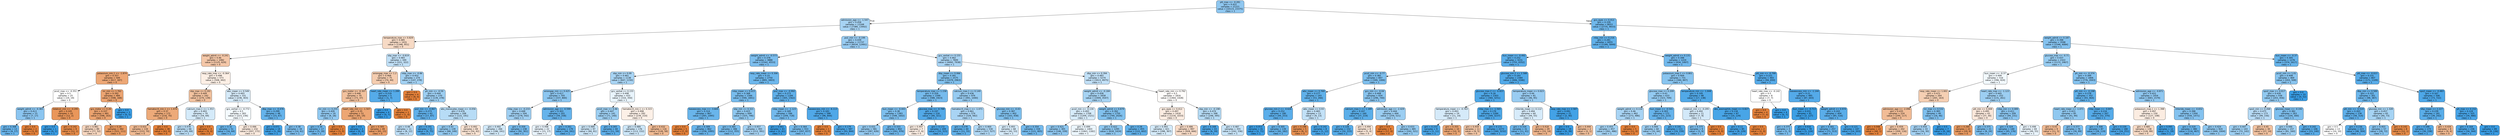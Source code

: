 digraph Tree {
node [shape=box, style="filled, rounded", color="black", fontname="helvetica"] ;
edge [fontname="helvetica"] ;
0 [label="ptt_max <= -0.281\ngini = 0.422\nsamples = 21221\nvalue = [10115, 23375]\nclass = 1", fillcolor="#8fc7f0"] ;
1 [label="admission_age <= -1.547\ngini = 0.458\nsamples = 13168\nvalue = [7380, 13442]\nclass = 1", fillcolor="#a6d3f3"] ;
0 -> 1 [labeldistance=2.5, labelangle=45, headlabel="True"] ;
2 [label="temperature_max <= 0.829\ngini = 0.485\nsamples = 1431\nvalue = [1346, 951]\nclass = 0", fillcolor="#f7dac5"] ;
1 -> 2 ;
3 [label="weight_admit <= -0.241\ngini = 0.46\nsamples = 1082\nvalue = [1125, 629]\nclass = 0", fillcolor="#f4c7a8"] ;
2 -> 3 ;
4 [label="potassium_min.1 <= -1.874\ngini = 0.357\nsamples = 509\nvalue = [617, 187]\nclass = 0", fillcolor="#eda775"] ;
3 -> 4 ;
5 [label="pco2_max <= -0.351\ngini = 0.5\nsamples = 25\nvalue = [19, 19]\nclass = 0", fillcolor="#ffffff"] ;
4 -> 5 ;
6 [label="weight_admit <= -0.383\ngini = 0.413\nsamples = 15\nvalue = [7, 17]\nclass = 1", fillcolor="#8bc5f0"] ;
5 -> 6 ;
7 [label="gini = 0.308\nsamples = 13\nvalue = [4, 17]\nclass = 1", fillcolor="#68b4eb"] ;
6 -> 7 ;
8 [label="gini = 0.0\nsamples = 2\nvalue = [3, 0]\nclass = 0", fillcolor="#e58139"] ;
6 -> 8 ;
9 [label="totalco2_min <= -0.295\ngini = 0.245\nsamples = 10\nvalue = [12, 2]\nclass = 0", fillcolor="#e9965a"] ;
5 -> 9 ;
10 [label="gini = 0.0\nsamples = 1\nvalue = [0, 1]\nclass = 1", fillcolor="#399de5"] ;
9 -> 10 ;
11 [label="gini = 0.142\nsamples = 9\nvalue = [12, 1]\nclass = 0", fillcolor="#e78c49"] ;
9 -> 11 ;
12 [label="inr_min <= 1.762\ngini = 0.342\nsamples = 484\nvalue = [598, 168]\nclass = 0", fillcolor="#eca471"] ;
4 -> 12 ;
13 [label="gcs_motor <= 0.26\ngini = 0.337\nsamples = 481\nvalue = [598, 163]\nclass = 0", fillcolor="#eca36f"] ;
12 -> 13 ;
14 [label="gini = 0.481\nsamples = 89\nvalue = [77, 52]\nclass = 0", fillcolor="#f7d6bf"] ;
13 -> 14 ;
15 [label="gini = 0.29\nsamples = 392\nvalue = [521, 111]\nclass = 0", fillcolor="#eb9c63"] ;
13 -> 15 ;
16 [label="gini = 0.0\nsamples = 3\nvalue = [0, 5]\nclass = 1", fillcolor="#399de5"] ;
12 -> 16 ;
17 [label="resp_rate_max <= -0.364\ngini = 0.498\nsamples = 573\nvalue = [508, 442]\nclass = 0", fillcolor="#fcefe5"] ;
3 -> 17 ;
18 [label="sbp_max <= 0.191\ngini = 0.449\nsamples = 242\nvalue = [270, 139]\nclass = 0", fillcolor="#f2c29f"] ;
17 -> 18 ;
19 [label="hematocrit_min.1 <= 1.474\ngini = 0.37\nsamples = 172\nvalue = [216, 70]\nclass = 0", fillcolor="#edaa79"] ;
18 -> 19 ;
20 [label="gini = 0.431\nsamples = 134\nvalue = [153, 70]\nclass = 0", fillcolor="#f1bb94"] ;
19 -> 20 ;
21 [label="gini = 0.0\nsamples = 38\nvalue = [63, 0]\nclass = 0", fillcolor="#e58139"] ;
19 -> 21 ;
22 [label="calcium_max.1 <= 1.353\ngini = 0.493\nsamples = 70\nvalue = [54, 69]\nclass = 1", fillcolor="#d4eaf9"] ;
18 -> 22 ;
23 [label="gini = 0.478\nsamples = 66\nvalue = [45, 69]\nclass = 1", fillcolor="#baddf6"] ;
22 -> 23 ;
24 [label="gini = 0.0\nsamples = 4\nvalue = [9, 0]\nclass = 0", fillcolor="#e58139"] ;
22 -> 24 ;
25 [label="wbc_mean <= 0.549\ngini = 0.493\nsamples = 331\nvalue = [238, 303]\nclass = 1", fillcolor="#d5eaf9"] ;
17 -> 25 ;
26 [label="gcs_verbal <= -0.772\ngini = 0.5\nsamples = 283\nvalue = [223, 236]\nclass = 1", fillcolor="#f4fafe"] ;
25 -> 26 ;
27 [label="gini = 0.32\nsamples = 51\nvalue = [16, 64]\nclass = 1", fillcolor="#6ab6ec"] ;
26 -> 27 ;
28 [label="gini = 0.496\nsamples = 232\nvalue = [207, 172]\nclass = 0", fillcolor="#fbeade"] ;
26 -> 28 ;
29 [label="dbp_max <= -0.476\ngini = 0.299\nsamples = 48\nvalue = [15, 67]\nclass = 1", fillcolor="#65b3eb"] ;
25 -> 29 ;
30 [label="gini = 0.071\nsamples = 14\nvalue = [1, 26]\nclass = 1", fillcolor="#41a1e6"] ;
29 -> 30 ;
31 [label="gini = 0.38\nsamples = 34\nvalue = [14, 41]\nclass = 1", fillcolor="#7dbeee"] ;
29 -> 31 ;
32 [label="sbp_max <= -0.819\ngini = 0.483\nsamples = 349\nvalue = [221, 322]\nclass = 1", fillcolor="#c1e0f7"] ;
2 -> 32 ;
33 [label="aniongap_max <= 1.2\ngini = 0.468\nsamples = 75\nvalue = [74, 44]\nclass = 0", fillcolor="#f4ccaf"] ;
32 -> 33 ;
34 [label="gcs_motor <= -0.307\ngini = 0.446\nsamples = 70\nvalue = [73, 37]\nclass = 0", fillcolor="#f2c19d"] ;
33 -> 34 ;
35 [label="inr_min <= 0.255\ngini = 0.426\nsamples = 19\nvalue = [8, 18]\nclass = 1", fillcolor="#91c9f1"] ;
34 -> 35 ;
36 [label="gini = 0.34\nsamples = 17\nvalue = [5, 18]\nclass = 1", fillcolor="#70b8ec"] ;
35 -> 36 ;
37 [label="gini = 0.0\nsamples = 2\nvalue = [3, 0]\nclass = 0", fillcolor="#e58139"] ;
35 -> 37 ;
38 [label="heart_rate_min <= -1.507\ngini = 0.35\nsamples = 51\nvalue = [65, 19]\nclass = 0", fillcolor="#eda673"] ;
34 -> 38 ;
39 [label="gini = 0.0\nsamples = 2\nvalue = [0, 4]\nclass = 1", fillcolor="#399de5"] ;
38 -> 39 ;
40 [label="gini = 0.305\nsamples = 49\nvalue = [65, 15]\nclass = 0", fillcolor="#eb9e67"] ;
38 -> 40 ;
41 [label="heart_rate_mean <= 1.289\ngini = 0.219\nsamples = 5\nvalue = [1, 7]\nclass = 1", fillcolor="#55abe9"] ;
33 -> 41 ;
42 [label="gini = 0.0\nsamples = 4\nvalue = [0, 7]\nclass = 1", fillcolor="#399de5"] ;
41 -> 42 ;
43 [label="gini = 0.0\nsamples = 1\nvalue = [1, 0]\nclass = 0", fillcolor="#e58139"] ;
41 -> 43 ;
44 [label="mbp_max <= -0.86\ngini = 0.452\nsamples = 274\nvalue = [147, 278]\nclass = 1", fillcolor="#a2d1f3"] ;
32 -> 44 ;
45 [label="gini = 0.0\nsamples = 4\nvalue = [8, 0]\nclass = 0", fillcolor="#e58139"] ;
44 -> 45 ;
46 [label="ph_min <= -0.59\ngini = 0.444\nsamples = 270\nvalue = [139, 278]\nclass = 1", fillcolor="#9ccef2"] ;
44 -> 46 ;
47 [label="po2_min <= -0.867\ngini = 0.273\nsamples = 62\nvalue = [17, 87]\nclass = 1", fillcolor="#60b0ea"] ;
46 -> 47 ;
48 [label="gini = 0.48\nsamples = 11\nvalue = [8, 12]\nclass = 1", fillcolor="#bddef6"] ;
47 -> 48 ;
49 [label="gini = 0.191\nsamples = 51\nvalue = [9, 75]\nclass = 1", fillcolor="#51a9e8"] ;
47 -> 49 ;
50 [label="abs_monocytes_mean <= -0.056\ngini = 0.476\nsamples = 208\nvalue = [122, 191]\nclass = 1", fillcolor="#b7dcf6"] ;
46 -> 50 ;
51 [label="gini = 0.43\nsamples = 139\nvalue = [68, 149]\nclass = 1", fillcolor="#93caf1"] ;
50 -> 51 ;
52 [label="gini = 0.492\nsamples = 69\nvalue = [54, 42]\nclass = 0", fillcolor="#f9e3d3"] ;
50 -> 52 ;
53 [label="po2_min <= -0.199\ngini = 0.439\nsamples = 11737\nvalue = [6034, 12491]\nclass = 1", fillcolor="#99ccf2"] ;
1 -> 53 ;
54 [label="weight_admit <= -0.573\ngini = 0.378\nsamples = 3888\nvalue = [1542, 4553]\nclass = 1", fillcolor="#7cbeee"] ;
53 -> 54 ;
55 [label="sbp_min <= 0.09\ngini = 0.461\nsamples = 1138\nvalue = [647, 1150]\nclass = 1", fillcolor="#a8d4f4"] ;
54 -> 55 ;
56 [label="aniongap_min <= 0.425\ngini = 0.417\nsamples = 705\nvalue = [337, 800]\nclass = 1", fillcolor="#8cc6f0"] ;
55 -> 56 ;
57 [label="mbp_max <= -0.233\ngini = 0.448\nsamples = 504\nvalue = [278, 542]\nclass = 1", fillcolor="#9fcff2"] ;
56 -> 57 ;
58 [label="gini = 0.492\nsamples = 266\nvalue = [186, 241]\nclass = 1", fillcolor="#d2e9f9"] ;
57 -> 58 ;
59 [label="gini = 0.359\nsamples = 238\nvalue = [92, 301]\nclass = 1", fillcolor="#76bbed"] ;
57 -> 59 ;
60 [label="admission_age <= -0.599\ngini = 0.303\nsamples = 201\nvalue = [59, 258]\nclass = 1", fillcolor="#66b3eb"] ;
56 -> 60 ;
61 [label="gini = 0.498\nsamples = 22\nvalue = [15, 17]\nclass = 1", fillcolor="#e8f3fc"] ;
60 -> 61 ;
62 [label="gini = 0.261\nsamples = 179\nvalue = [44, 241]\nclass = 1", fillcolor="#5dafea"] ;
60 -> 62 ;
63 [label="gcs_verbal <= 0.155\ngini = 0.498\nsamples = 433\nvalue = [310, 350]\nclass = 1", fillcolor="#e8f4fc"] ;
55 -> 63 ;
64 [label="pco2_max <= 0.46\ngini = 0.447\nsamples = 141\nvalue = [71, 140]\nclass = 1", fillcolor="#9dcff2"] ;
63 -> 64 ;
65 [label="gini = 0.489\nsamples = 97\nvalue = [60, 81]\nclass = 1", fillcolor="#cce6f8"] ;
64 -> 65 ;
66 [label="gini = 0.265\nsamples = 44\nvalue = [11, 59]\nclass = 1", fillcolor="#5eafea"] ;
64 -> 66 ;
67 [label="hematocrit_min.1 <= 0.315\ngini = 0.498\nsamples = 292\nvalue = [239, 210]\nclass = 0", fillcolor="#fcf0e7"] ;
63 -> 67 ;
68 [label="gini = 0.489\nsamples = 176\nvalue = [113, 152]\nclass = 1", fillcolor="#cce6f8"] ;
67 -> 68 ;
69 [label="gini = 0.432\nsamples = 116\nvalue = [126, 58]\nclass = 0", fillcolor="#f1bb94"] ;
67 -> 69 ;
70 [label="resp_rate_mean <= 0.306\ngini = 0.33\nsamples = 2750\nvalue = [895, 3403]\nclass = 1", fillcolor="#6db7ec"] ;
54 -> 70 ;
71 [label="mbp_mean <= 0.015\ngini = 0.368\nsamples = 1566\nvalue = [590, 1841]\nclass = 1", fillcolor="#78bced"] ;
70 -> 71 ;
72 [label="baseexcess_max <= -3.669\ngini = 0.314\nsamples = 867\nvalue = [265, 1095]\nclass = 1", fillcolor="#69b5eb"] ;
71 -> 72 ;
73 [label="gini = 0.0\nsamples = 5\nvalue = [7, 0]\nclass = 0", fillcolor="#e58139"] ;
72 -> 73 ;
74 [label="gini = 0.309\nsamples = 862\nvalue = [258, 1095]\nclass = 1", fillcolor="#68b4eb"] ;
72 -> 74 ;
75 [label="sbp_min <= 0.321\ngini = 0.423\nsamples = 699\nvalue = [325, 746]\nclass = 1", fillcolor="#8fc8f0"] ;
71 -> 75 ;
76 [label="gini = 0.365\nsamples = 306\nvalue = [112, 355]\nclass = 1", fillcolor="#77bced"] ;
75 -> 76 ;
77 [label="gini = 0.457\nsamples = 393\nvalue = [213, 391]\nclass = 1", fillcolor="#a5d2f3"] ;
75 -> 77 ;
78 [label="po2_max <= -0.992\ngini = 0.273\nsamples = 1184\nvalue = [305, 1562]\nclass = 1", fillcolor="#60b0ea"] ;
70 -> 78 ;
79 [label="mbp_mean <= -1.123\ngini = 0.349\nsamples = 596\nvalue = [209, 718]\nclass = 1", fillcolor="#73baed"] ;
78 -> 79 ;
80 [label="gini = 0.061\nsamples = 43\nvalue = [2, 61]\nclass = 1", fillcolor="#3fa0e6"] ;
79 -> 80 ;
81 [label="gini = 0.364\nsamples = 553\nvalue = [207, 657]\nclass = 1", fillcolor="#77bced"] ;
79 -> 81 ;
82 [label="baseexcess_min <= -6.113\ngini = 0.183\nsamples = 588\nvalue = [96, 844]\nclass = 1", fillcolor="#50a8e8"] ;
78 -> 82 ;
83 [label="gini = 0.0\nsamples = 1\nvalue = [3, 0]\nclass = 0", fillcolor="#e58139"] ;
82 -> 83 ;
84 [label="gini = 0.179\nsamples = 587\nvalue = [93, 844]\nclass = 1", fillcolor="#4fa8e8"] ;
82 -> 84 ;
85 [label="gcs_verbal <= 0.155\ngini = 0.462\nsamples = 7849\nvalue = [4492, 7938]\nclass = 1", fillcolor="#a9d4f4"] ;
53 -> 85 ;
86 [label="dbp_mean <= 0.066\ngini = 0.391\nsamples = 2575\nvalue = [1079, 2963]\nclass = 1", fillcolor="#81c1ee"] ;
85 -> 86 ;
87 [label="temperature_max <= 1.158\ngini = 0.359\nsamples = 1599\nvalue = [588, 1923]\nclass = 1", fillcolor="#76bbed"] ;
86 -> 87 ;
88 [label="bun_mean <= -0.443\ngini = 0.38\nsamples = 1383\nvalue = [548, 1602]\nclass = 1", fillcolor="#7dbfee"] ;
87 -> 88 ;
89 [label="gini = 0.431\nsamples = 581\nvalue = [287, 626]\nclass = 1", fillcolor="#94caf1"] ;
88 -> 89 ;
90 [label="gini = 0.333\nsamples = 802\nvalue = [261, 976]\nclass = 1", fillcolor="#6eb7ec"] ;
88 -> 90 ;
91 [label="glucose_max <= -0.788\ngini = 0.197\nsamples = 216\nvalue = [40, 321]\nclass = 1", fillcolor="#52a9e8"] ;
87 -> 91 ;
92 [label="gini = 0.497\nsamples = 7\nvalue = [7, 6]\nclass = 0", fillcolor="#fbede3"] ;
91 -> 92 ;
93 [label="gini = 0.172\nsamples = 209\nvalue = [33, 315]\nclass = 1", fillcolor="#4ea7e8"] ;
91 -> 93 ;
94 [label="calcium_max.1 <= 0.149\ngini = 0.436\nsamples = 976\nvalue = [491, 1040]\nclass = 1", fillcolor="#96cbf1"] ;
86 -> 94 ;
95 [label="hematocrit_max.1 <= -1.071\ngini = 0.461\nsamples = 574\nvalue = [328, 582]\nclass = 1", fillcolor="#a9d4f4"] ;
94 -> 95 ;
96 [label="gini = 0.278\nsamples = 44\nvalue = [11, 55]\nclass = 1", fillcolor="#61b1ea"] ;
95 -> 96 ;
97 [label="gini = 0.469\nsamples = 530\nvalue = [317, 527]\nclass = 1", fillcolor="#b0d8f5"] ;
95 -> 97 ;
98 [label="glucose_min <= -0.43\ngini = 0.387\nsamples = 402\nvalue = [163, 458]\nclass = 1", fillcolor="#7fc0ee"] ;
94 -> 98 ;
99 [label="gini = 0.493\nsamples = 68\nvalue = [42, 53]\nclass = 1", fillcolor="#d6ebfa"] ;
98 -> 99 ;
100 [label="gini = 0.354\nsamples = 334\nvalue = [121, 405]\nclass = 1", fillcolor="#74baed"] ;
98 -> 100 ;
101 [label="dbp_min <= 0.394\ngini = 0.483\nsamples = 5274\nvalue = [3413, 4975]\nclass = 1", fillcolor="#c1e0f7"] ;
85 -> 101 ;
102 [label="weight_admit <= -0.184\ngini = 0.458\nsamples = 3458\nvalue = [1949, 3547]\nclass = 1", fillcolor="#a6d3f3"] ;
101 -> 102 ;
103 [label="pco2_min <= -0.134\ngini = 0.493\nsamples = 1708\nvalue = [1209, 1521]\nclass = 1", fillcolor="#d6ebfa"] ;
102 -> 103 ;
104 [label="gini = 0.421\nsamples = 305\nvalue = [146, 339]\nclass = 1", fillcolor="#8ec7f0"] ;
103 -> 104 ;
105 [label="gini = 0.499\nsamples = 1403\nvalue = [1063, 1182]\nclass = 1", fillcolor="#ebf5fc"] ;
103 -> 105 ;
106 [label="weight_admit <= 0.879\ngini = 0.392\nsamples = 1750\nvalue = [740, 2026]\nclass = 1", fillcolor="#81c1ee"] ;
102 -> 106 ;
107 [label="gini = 0.422\nsamples = 1295\nvalue = [618, 1424]\nclass = 1", fillcolor="#8fc8f0"] ;
106 -> 107 ;
108 [label="gini = 0.28\nsamples = 455\nvalue = [122, 602]\nclass = 1", fillcolor="#61b1ea"] ;
106 -> 108 ;
109 [label="heart_rate_min <= 0.792\ngini = 0.5\nsamples = 1816\nvalue = [1464, 1428]\nclass = 0", fillcolor="#fefcfa"] ;
101 -> 109 ;
110 [label="gcs_eyes <= 0.412\ngini = 0.497\nsamples = 1418\nvalue = [1216, 1033]\nclass = 0", fillcolor="#fbece1"] ;
109 -> 110 ;
111 [label="gini = 0.493\nsamples = 421\nvalue = [288, 367]\nclass = 1", fillcolor="#d4eaf9"] ;
110 -> 111 ;
112 [label="gini = 0.486\nsamples = 997\nvalue = [928, 666]\nclass = 0", fillcolor="#f8dbc7"] ;
110 -> 112 ;
113 [label="sbp_min <= -0.198\ngini = 0.474\nsamples = 398\nvalue = [248, 395]\nclass = 1", fillcolor="#b5dbf5"] ;
109 -> 113 ;
114 [label="gini = 0.168\nsamples = 43\nvalue = [6, 59]\nclass = 1", fillcolor="#4da7e8"] ;
113 -> 114 ;
115 [label="gini = 0.487\nsamples = 355\nvalue = [242, 336]\nclass = 1", fillcolor="#c8e4f8"] ;
113 -> 115 ;
116 [label="gcs_eyes <= 0.412\ngini = 0.339\nsamples = 8053\nvalue = [2735, 9933]\nclass = 1", fillcolor="#70b8ec"] ;
0 -> 116 [labeldistance=2.5, labelangle=-45, headlabel="False"] ;
117 [label="mbp_min <= 0.216\ngini = 0.281\nsamples = 4455\nvalue = [1189, 5849]\nclass = 1", fillcolor="#61b1ea"] ;
116 -> 117 ;
118 [label="bun_mean <= -0.492\ngini = 0.252\nsamples = 3231\nvalue = [755, 4352]\nclass = 1", fillcolor="#5baeea"] ;
117 -> 118 ;
119 [label="pco2_min <= -0.77\ngini = 0.382\nsamples = 847\nvalue = [349, 1006]\nclass = 1", fillcolor="#7ebfee"] ;
118 -> 119 ;
120 [label="wbc_mean <= 0.769\ngini = 0.277\nsamples = 193\nvalue = [53, 266]\nclass = 1", fillcolor="#60b1ea"] ;
119 -> 120 ;
121 [label="glucose_min.2 <= -0.626\ngini = 0.252\nsamples = 180\nvalue = [44, 253]\nclass = 1", fillcolor="#5baeea"] ;
120 -> 121 ;
122 [label="gini = 0.053\nsamples = 41\nvalue = [2, 71]\nclass = 1", fillcolor="#3fa0e6"] ;
121 -> 122 ;
123 [label="gini = 0.305\nsamples = 139\nvalue = [42, 182]\nclass = 1", fillcolor="#67b4eb"] ;
121 -> 123 ;
124 [label="wbc_mean <= 0.93\ngini = 0.483\nsamples = 13\nvalue = [9, 13]\nclass = 1", fillcolor="#c2e1f7"] ;
120 -> 124 ;
125 [label="gini = 0.198\nsamples = 5\nvalue = [8, 1]\nclass = 0", fillcolor="#e89152"] ;
124 -> 125 ;
126 [label="gini = 0.142\nsamples = 8\nvalue = [1, 12]\nclass = 1", fillcolor="#49a5e7"] ;
124 -> 126 ;
127 [label="gcs_min <= -0.04\ngini = 0.408\nsamples = 654\nvalue = [296, 740]\nclass = 1", fillcolor="#88c4ef"] ;
119 -> 127 ;
128 [label="calcium_max.1 <= 1.189\ngini = 0.247\nsamples = 160\nvalue = [37, 219]\nclass = 1", fillcolor="#5aaee9"] ;
127 -> 128 ;
129 [label="gini = 0.226\nsamples = 152\nvalue = [32, 215]\nclass = 1", fillcolor="#56ace9"] ;
128 -> 129 ;
130 [label="gini = 0.494\nsamples = 8\nvalue = [5, 4]\nclass = 0", fillcolor="#fae6d7"] ;
128 -> 130 ;
131 [label="admission_age <= -2.429\ngini = 0.444\nsamples = 494\nvalue = [259, 521]\nclass = 1", fillcolor="#9bcef2"] ;
127 -> 131 ;
132 [label="gini = 0.0\nsamples = 9\nvalue = [17, 0]\nclass = 0", fillcolor="#e58139"] ;
131 -> 132 ;
133 [label="gini = 0.433\nsamples = 485\nvalue = [242, 521]\nclass = 1", fillcolor="#95cbf1"] ;
131 -> 133 ;
134 [label="glucose_min.2 <= 2.588\ngini = 0.193\nsamples = 2384\nvalue = [406, 3346]\nclass = 1", fillcolor="#51a9e8"] ;
118 -> 134 ;
135 [label="glucose_max.2 <= -0.923\ngini = 0.18\nsamples = 2303\nvalue = [360, 3251]\nclass = 1", fillcolor="#4fa8e8"] ;
134 -> 135 ;
136 [label="temperature_mean <= -0.763\ngini = 0.493\nsamples = 19\nvalue = [11, 14]\nclass = 1", fillcolor="#d5eaf9"] ;
135 -> 136 ;
137 [label="gini = 0.153\nsamples = 9\nvalue = [1, 11]\nclass = 1", fillcolor="#4ba6e7"] ;
136 -> 137 ;
138 [label="gini = 0.355\nsamples = 10\nvalue = [10, 3]\nclass = 0", fillcolor="#eda774"] ;
136 -> 138 ;
139 [label="mbp_max <= -1.565\ngini = 0.176\nsamples = 2284\nvalue = [349, 3237]\nclass = 1", fillcolor="#4ea8e8"] ;
135 -> 139 ;
140 [label="gini = 0.459\nsamples = 11\nvalue = [9, 5]\nclass = 0", fillcolor="#f3c7a7"] ;
139 -> 140 ;
141 [label="gini = 0.172\nsamples = 2273\nvalue = [340, 3232]\nclass = 1", fillcolor="#4ea7e8"] ;
139 -> 141 ;
142 [label="temperature_mean <= 0.023\ngini = 0.44\nsamples = 81\nvalue = [46, 95]\nclass = 1", fillcolor="#99ccf2"] ;
134 -> 142 ;
143 [label="chloride_mean <= 0.112\ngini = 0.494\nsamples = 60\nvalue = [44, 55]\nclass = 1", fillcolor="#d7ebfa"] ;
142 -> 143 ;
144 [label="gini = 0.334\nsamples = 31\nvalue = [11, 41]\nclass = 1", fillcolor="#6eb7ec"] ;
143 -> 144 ;
145 [label="gini = 0.418\nsamples = 29\nvalue = [33, 14]\nclass = 0", fillcolor="#f0b68d"] ;
143 -> 145 ;
146 [label="resp_rate_max <= 2.587\ngini = 0.091\nsamples = 21\nvalue = [2, 40]\nclass = 1", fillcolor="#43a2e6"] ;
142 -> 146 ;
147 [label="gini = 0.0\nsamples = 19\nvalue = [0, 39]\nclass = 1", fillcolor="#399de5"] ;
146 -> 147 ;
148 [label="gini = 0.444\nsamples = 2\nvalue = [2, 1]\nclass = 0", fillcolor="#f2c09c"] ;
146 -> 148 ;
149 [label="weight_admit <= 0.131\ngini = 0.348\nsamples = 1224\nvalue = [434, 1497]\nclass = 1", fillcolor="#72b9ed"] ;
117 -> 149 ;
150 [label="potassium_max.1 <= 0.801\ngini = 0.409\nsamples = 731\nvalue = [340, 847]\nclass = 1", fillcolor="#88c4ef"] ;
149 -> 150 ;
151 [label="glucose_max <= 0.209\ngini = 0.43\nsamples = 633\nvalue = [323, 709]\nclass = 1", fillcolor="#93caf1"] ;
150 -> 151 ;
152 [label="weight_admit <= 0.116\ngini = 0.46\nsamples = 462\nvalue = [272, 486]\nclass = 1", fillcolor="#a8d4f4"] ;
151 -> 152 ;
153 [label="gini = 0.455\nsamples = 457\nvalue = [261, 486]\nclass = 1", fillcolor="#a3d2f3"] ;
152 -> 153 ;
154 [label="gini = 0.0\nsamples = 5\nvalue = [11, 0]\nclass = 0", fillcolor="#e58139"] ;
152 -> 154 ;
155 [label="bun_mean <= -0.541\ngini = 0.303\nsamples = 171\nvalue = [51, 223]\nclass = 1", fillcolor="#66b3eb"] ;
151 -> 155 ;
156 [label="gini = 0.444\nsamples = 60\nvalue = [32, 64]\nclass = 1", fillcolor="#9ccef2"] ;
155 -> 156 ;
157 [label="gini = 0.191\nsamples = 111\nvalue = [19, 159]\nclass = 1", fillcolor="#51a9e8"] ;
155 -> 157 ;
158 [label="temperature_min <= -1.848\ngini = 0.195\nsamples = 98\nvalue = [17, 138]\nclass = 1", fillcolor="#51a9e8"] ;
150 -> 158 ;
159 [label="totalco2_min <= -0.295\ngini = 0.492\nsamples = 11\nvalue = [7, 9]\nclass = 1", fillcolor="#d3e9f9"] ;
158 -> 159 ;
160 [label="gini = 0.375\nsamples = 9\nvalue = [3, 9]\nclass = 1", fillcolor="#7bbeee"] ;
159 -> 160 ;
161 [label="gini = 0.0\nsamples = 2\nvalue = [4, 0]\nclass = 0", fillcolor="#e58139"] ;
159 -> 161 ;
162 [label="abs_eosinophils_mean <= 0.827\ngini = 0.134\nsamples = 87\nvalue = [10, 129]\nclass = 1", fillcolor="#48a5e7"] ;
158 -> 162 ;
163 [label="gini = 0.11\nsamples = 85\nvalue = [8, 129]\nclass = 1", fillcolor="#45a3e7"] ;
162 -> 163 ;
164 [label="gini = 0.0\nsamples = 2\nvalue = [2, 0]\nclass = 0", fillcolor="#e58139"] ;
162 -> 164 ;
165 [label="ptt_min <= -0.799\ngini = 0.221\nsamples = 493\nvalue = [94, 650]\nclass = 1", fillcolor="#56abe9"] ;
149 -> 165 ;
166 [label="heart_rate_max <= -0.142\ngini = 0.5\nsamples = 8\nvalue = [7, 7]\nclass = 0", fillcolor="#ffffff"] ;
165 -> 166 ;
167 [label="gini = 0.0\nsamples = 4\nvalue = [7, 0]\nclass = 0", fillcolor="#e58139"] ;
166 -> 167 ;
168 [label="gini = 0.0\nsamples = 4\nvalue = [0, 7]\nclass = 1", fillcolor="#399de5"] ;
166 -> 168 ;
169 [label="baseexcess_min <= -1.144\ngini = 0.21\nsamples = 485\nvalue = [87, 643]\nclass = 1", fillcolor="#54aae9"] ;
165 -> 169 ;
170 [label="bun_mean <= -0.713\ngini = 0.031\nsamples = 81\nvalue = [2, 127]\nclass = 1", fillcolor="#3c9fe5"] ;
169 -> 170 ;
171 [label="gini = 0.375\nsamples = 3\nvalue = [1, 3]\nclass = 1", fillcolor="#7bbeee"] ;
170 -> 171 ;
172 [label="gini = 0.016\nsamples = 78\nvalue = [1, 124]\nclass = 1", fillcolor="#3b9ee5"] ;
170 -> 172 ;
173 [label="weight_admit <= 0.974\ngini = 0.243\nsamples = 404\nvalue = [85, 516]\nclass = 1", fillcolor="#5aade9"] ;
169 -> 173 ;
174 [label="gini = 0.301\nsamples = 257\nvalue = [71, 313]\nclass = 1", fillcolor="#66b3eb"] ;
173 -> 174 ;
175 [label="gini = 0.121\nsamples = 147\nvalue = [14, 203]\nclass = 1", fillcolor="#47a4e7"] ;
173 -> 175 ;
176 [label="weight_admit <= 0.187\ngini = 0.398\nsamples = 3598\nvalue = [1546, 4084]\nclass = 1", fillcolor="#84c2ef"] ;
116 -> 176 ;
177 [label="glucose_max <= -0.71\ngini = 0.437\nsamples = 2322\nvalue = [1172, 2467]\nclass = 1", fillcolor="#97ccf1"] ;
176 -> 177 ;
178 [label="bun_mean <= -0.37\ngini = 0.499\nsamples = 516\nvalue = [396, 424]\nclass = 1", fillcolor="#f2f9fd"] ;
177 -> 178 ;
179 [label="resp_rate_mean <= 1.001\ngini = 0.472\nsamples = 264\nvalue = [265, 163]\nclass = 0", fillcolor="#f5cfb3"] ;
178 -> 179 ;
180 [label="admission_age <= -2.096\ngini = 0.435\nsamples = 224\nvalue = [249, 117]\nclass = 0", fillcolor="#f1bc96"] ;
179 -> 180 ;
181 [label="gini = 0.048\nsamples = 22\nvalue = [40, 1]\nclass = 0", fillcolor="#e6843e"] ;
180 -> 181 ;
182 [label="gini = 0.459\nsamples = 202\nvalue = [209, 116]\nclass = 0", fillcolor="#f3c7a7"] ;
180 -> 182 ;
183 [label="inr_max <= 0.532\ngini = 0.383\nsamples = 40\nvalue = [16, 46]\nclass = 1", fillcolor="#7ebfee"] ;
179 -> 183 ;
184 [label="gini = 0.454\nsamples = 33\nvalue = [16, 30]\nclass = 1", fillcolor="#a3d1f3"] ;
183 -> 184 ;
185 [label="gini = 0.0\nsamples = 7\nvalue = [0, 16]\nclass = 1", fillcolor="#399de5"] ;
183 -> 185 ;
186 [label="heart_rate_max <= -1.123\ngini = 0.445\nsamples = 252\nvalue = [131, 261]\nclass = 1", fillcolor="#9ccef2"] ;
178 -> 186 ;
187 [label="ptt_min <= 0.408\ngini = 0.495\nsamples = 43\nvalue = [37, 30]\nclass = 0", fillcolor="#fae7da"] ;
186 -> 187 ;
188 [label="gini = 0.284\nsamples = 22\nvalue = [29, 6]\nclass = 0", fillcolor="#ea9b62"] ;
187 -> 188 ;
189 [label="gini = 0.375\nsamples = 21\nvalue = [8, 24]\nclass = 1", fillcolor="#7bbeee"] ;
187 -> 189 ;
190 [label="mbp_min <= 0.089\ngini = 0.411\nsamples = 209\nvalue = [94, 231]\nclass = 1", fillcolor="#8ac5f0"] ;
186 -> 190 ;
191 [label="gini = 0.324\nsamples = 140\nvalue = [45, 176]\nclass = 1", fillcolor="#6cb6ec"] ;
190 -> 191 ;
192 [label="gini = 0.498\nsamples = 69\nvalue = [49, 55]\nclass = 1", fillcolor="#e9f4fc"] ;
190 -> 192 ;
193 [label="ph_min <= -0.374\ngini = 0.399\nsamples = 1806\nvalue = [776, 2043]\nclass = 1", fillcolor="#84c2ef"] ;
177 -> 193 ;
194 [label="ptt_min <= -0.198\ngini = 0.278\nsamples = 352\nvalue = [93, 464]\nclass = 1", fillcolor="#61b1ea"] ;
193 -> 194 ;
195 [label="heart_rate_mean <= -1.071\ngini = 0.423\nsamples = 85\nvalue = [41, 94]\nclass = 1", fillcolor="#8fc8f0"] ;
194 -> 195 ;
196 [label="gini = 0.43\nsamples = 9\nvalue = [11, 5]\nclass = 0", fillcolor="#f1ba93"] ;
195 -> 196 ;
197 [label="gini = 0.377\nsamples = 76\nvalue = [30, 89]\nclass = 1", fillcolor="#7cbeee"] ;
195 -> 197 ;
198 [label="mbp_mean <= -0.847\ngini = 0.216\nsamples = 267\nvalue = [52, 370]\nclass = 1", fillcolor="#55abe9"] ;
194 -> 198 ;
199 [label="gini = 0.308\nsamples = 87\nvalue = [28, 119]\nclass = 1", fillcolor="#68b4eb"] ;
198 -> 199 ;
200 [label="gini = 0.159\nsamples = 180\nvalue = [24, 251]\nclass = 1", fillcolor="#4ca6e7"] ;
198 -> 200 ;
201 [label="admission_age <= -0.871\ngini = 0.422\nsamples = 1454\nvalue = [683, 1579]\nclass = 1", fillcolor="#8fc7f0"] ;
193 -> 201 ;
202 [label="potassium_max.1 <= 1.398\ngini = 0.497\nsamples = 150\nvalue = [127, 108]\nclass = 0", fillcolor="#fbece1"] ;
201 -> 202 ;
203 [label="gini = 0.485\nsamples = 138\nvalue = [126, 89]\nclass = 0", fillcolor="#f7dac5"] ;
202 -> 203 ;
204 [label="gini = 0.095\nsamples = 12\nvalue = [1, 19]\nclass = 1", fillcolor="#43a2e6"] ;
202 -> 204 ;
205 [label="chloride_mean <= -0.652\ngini = 0.398\nsamples = 1304\nvalue = [556, 1471]\nclass = 1", fillcolor="#84c2ef"] ;
201 -> 205 ;
206 [label="gini = 0.319\nsamples = 380\nvalue = [116, 467]\nclass = 1", fillcolor="#6ab5eb"] ;
205 -> 206 ;
207 [label="gini = 0.424\nsamples = 924\nvalue = [440, 1004]\nclass = 1", fillcolor="#90c8f0"] ;
205 -> 207 ;
208 [label="bun_mean <= -0.37\ngini = 0.305\nsamples = 1276\nvalue = [374, 1617]\nclass = 1", fillcolor="#67b4eb"] ;
176 -> 208 ;
209 [label="pco2_min <= 1.01\ngini = 0.408\nsamples = 469\nvalue = [203, 508]\nclass = 1", fillcolor="#88c4ef"] ;
208 -> 209 ;
210 [label="spo2_max <= 0.017\ngini = 0.426\nsamples = 436\nvalue = [203, 456]\nclass = 1", fillcolor="#91c9f1"] ;
209 -> 210 ;
211 [label="spo2_min <= 0.268\ngini = 0.475\nsamples = 173\nvalue = [99, 156]\nclass = 1", fillcolor="#b7dbf6"] ;
210 -> 211 ;
212 [label="gini = 0.447\nsamples = 143\nvalue = [72, 142]\nclass = 1", fillcolor="#9dcff2"] ;
211 -> 212 ;
213 [label="gini = 0.45\nsamples = 30\nvalue = [27, 14]\nclass = 0", fillcolor="#f2c2a0"] ;
211 -> 213 ;
214 [label="glucose_mean <= -0.192\ngini = 0.382\nsamples = 263\nvalue = [104, 300]\nclass = 1", fillcolor="#7ebfee"] ;
210 -> 214 ;
215 [label="gini = 0.446\nsamples = 157\nvalue = [81, 160]\nclass = 1", fillcolor="#9dcff2"] ;
214 -> 215 ;
216 [label="gini = 0.242\nsamples = 106\nvalue = [23, 140]\nclass = 1", fillcolor="#5aade9"] ;
214 -> 216 ;
217 [label="gini = 0.0\nsamples = 33\nvalue = [0, 52]\nclass = 1", fillcolor="#399de5"] ;
209 -> 217 ;
218 [label="ptt_max <= -0.023\ngini = 0.231\nsamples = 807\nvalue = [171, 1109]\nclass = 1", fillcolor="#58ace9"] ;
208 -> 218 ;
219 [label="dbp_min <= 0.589\ngini = 0.322\nsamples = 301\nvalue = [98, 387]\nclass = 1", fillcolor="#6bb6ec"] ;
218 -> 219 ;
220 [label="ptt_min <= -0.524\ngini = 0.263\nsamples = 236\nvalue = [58, 314]\nclass = 1", fillcolor="#5eafea"] ;
219 -> 220 ;
221 [label="gini = 0.5\nsamples = 13\nvalue = [10, 10]\nclass = 0", fillcolor="#ffffff"] ;
220 -> 221 ;
222 [label="gini = 0.236\nsamples = 223\nvalue = [48, 304]\nclass = 1", fillcolor="#58ace9"] ;
220 -> 222 ;
223 [label="glucose_min <= 1.328\ngini = 0.457\nsamples = 65\nvalue = [40, 73]\nclass = 1", fillcolor="#a5d3f3"] ;
219 -> 223 ;
224 [label="gini = 0.403\nsamples = 57\nvalue = [28, 72]\nclass = 1", fillcolor="#86c3ef"] ;
223 -> 224 ;
225 [label="gini = 0.142\nsamples = 8\nvalue = [12, 1]\nclass = 0", fillcolor="#e78c49"] ;
223 -> 225 ;
226 [label="spo2_mean <= -0.483\ngini = 0.167\nsamples = 506\nvalue = [73, 722]\nclass = 1", fillcolor="#4da7e8"] ;
218 -> 226 ;
227 [label="dbp_mean <= 2.227\ngini = 0.239\nsamples = 181\nvalue = [39, 242]\nclass = 1", fillcolor="#59ade9"] ;
226 -> 227 ;
228 [label="gini = 0.199\nsamples = 173\nvalue = [30, 238]\nclass = 1", fillcolor="#52a9e8"] ;
227 -> 228 ;
229 [label="gini = 0.426\nsamples = 8\nvalue = [9, 4]\nclass = 0", fillcolor="#f1b991"] ;
227 -> 229 ;
230 [label="ph_max <= 0.152\ngini = 0.124\nsamples = 325\nvalue = [34, 480]\nclass = 1", fillcolor="#47a4e7"] ;
226 -> 230 ;
231 [label="gini = 0.164\nsamples = 236\nvalue = [34, 344]\nclass = 1", fillcolor="#4da7e8"] ;
230 -> 231 ;
232 [label="gini = 0.0\nsamples = 89\nvalue = [0, 136]\nclass = 1", fillcolor="#399de5"] ;
230 -> 232 ;
}